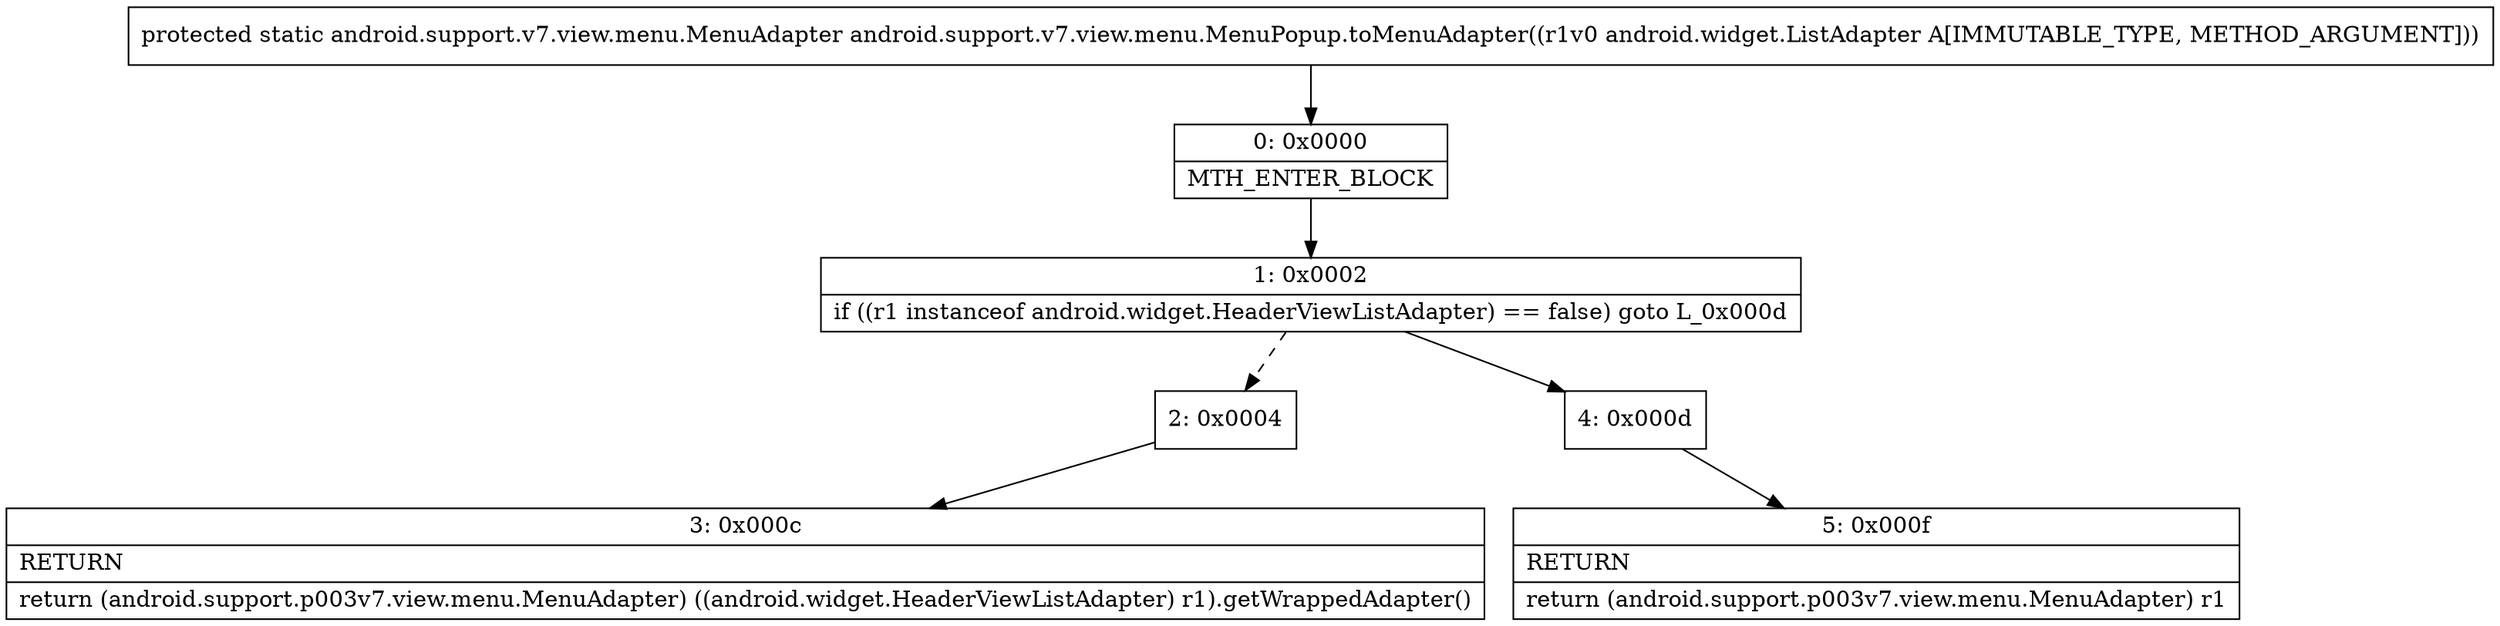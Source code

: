digraph "CFG forandroid.support.v7.view.menu.MenuPopup.toMenuAdapter(Landroid\/widget\/ListAdapter;)Landroid\/support\/v7\/view\/menu\/MenuAdapter;" {
Node_0 [shape=record,label="{0\:\ 0x0000|MTH_ENTER_BLOCK\l}"];
Node_1 [shape=record,label="{1\:\ 0x0002|if ((r1 instanceof android.widget.HeaderViewListAdapter) == false) goto L_0x000d\l}"];
Node_2 [shape=record,label="{2\:\ 0x0004}"];
Node_3 [shape=record,label="{3\:\ 0x000c|RETURN\l|return (android.support.p003v7.view.menu.MenuAdapter) ((android.widget.HeaderViewListAdapter) r1).getWrappedAdapter()\l}"];
Node_4 [shape=record,label="{4\:\ 0x000d}"];
Node_5 [shape=record,label="{5\:\ 0x000f|RETURN\l|return (android.support.p003v7.view.menu.MenuAdapter) r1\l}"];
MethodNode[shape=record,label="{protected static android.support.v7.view.menu.MenuAdapter android.support.v7.view.menu.MenuPopup.toMenuAdapter((r1v0 android.widget.ListAdapter A[IMMUTABLE_TYPE, METHOD_ARGUMENT])) }"];
MethodNode -> Node_0;
Node_0 -> Node_1;
Node_1 -> Node_2[style=dashed];
Node_1 -> Node_4;
Node_2 -> Node_3;
Node_4 -> Node_5;
}

